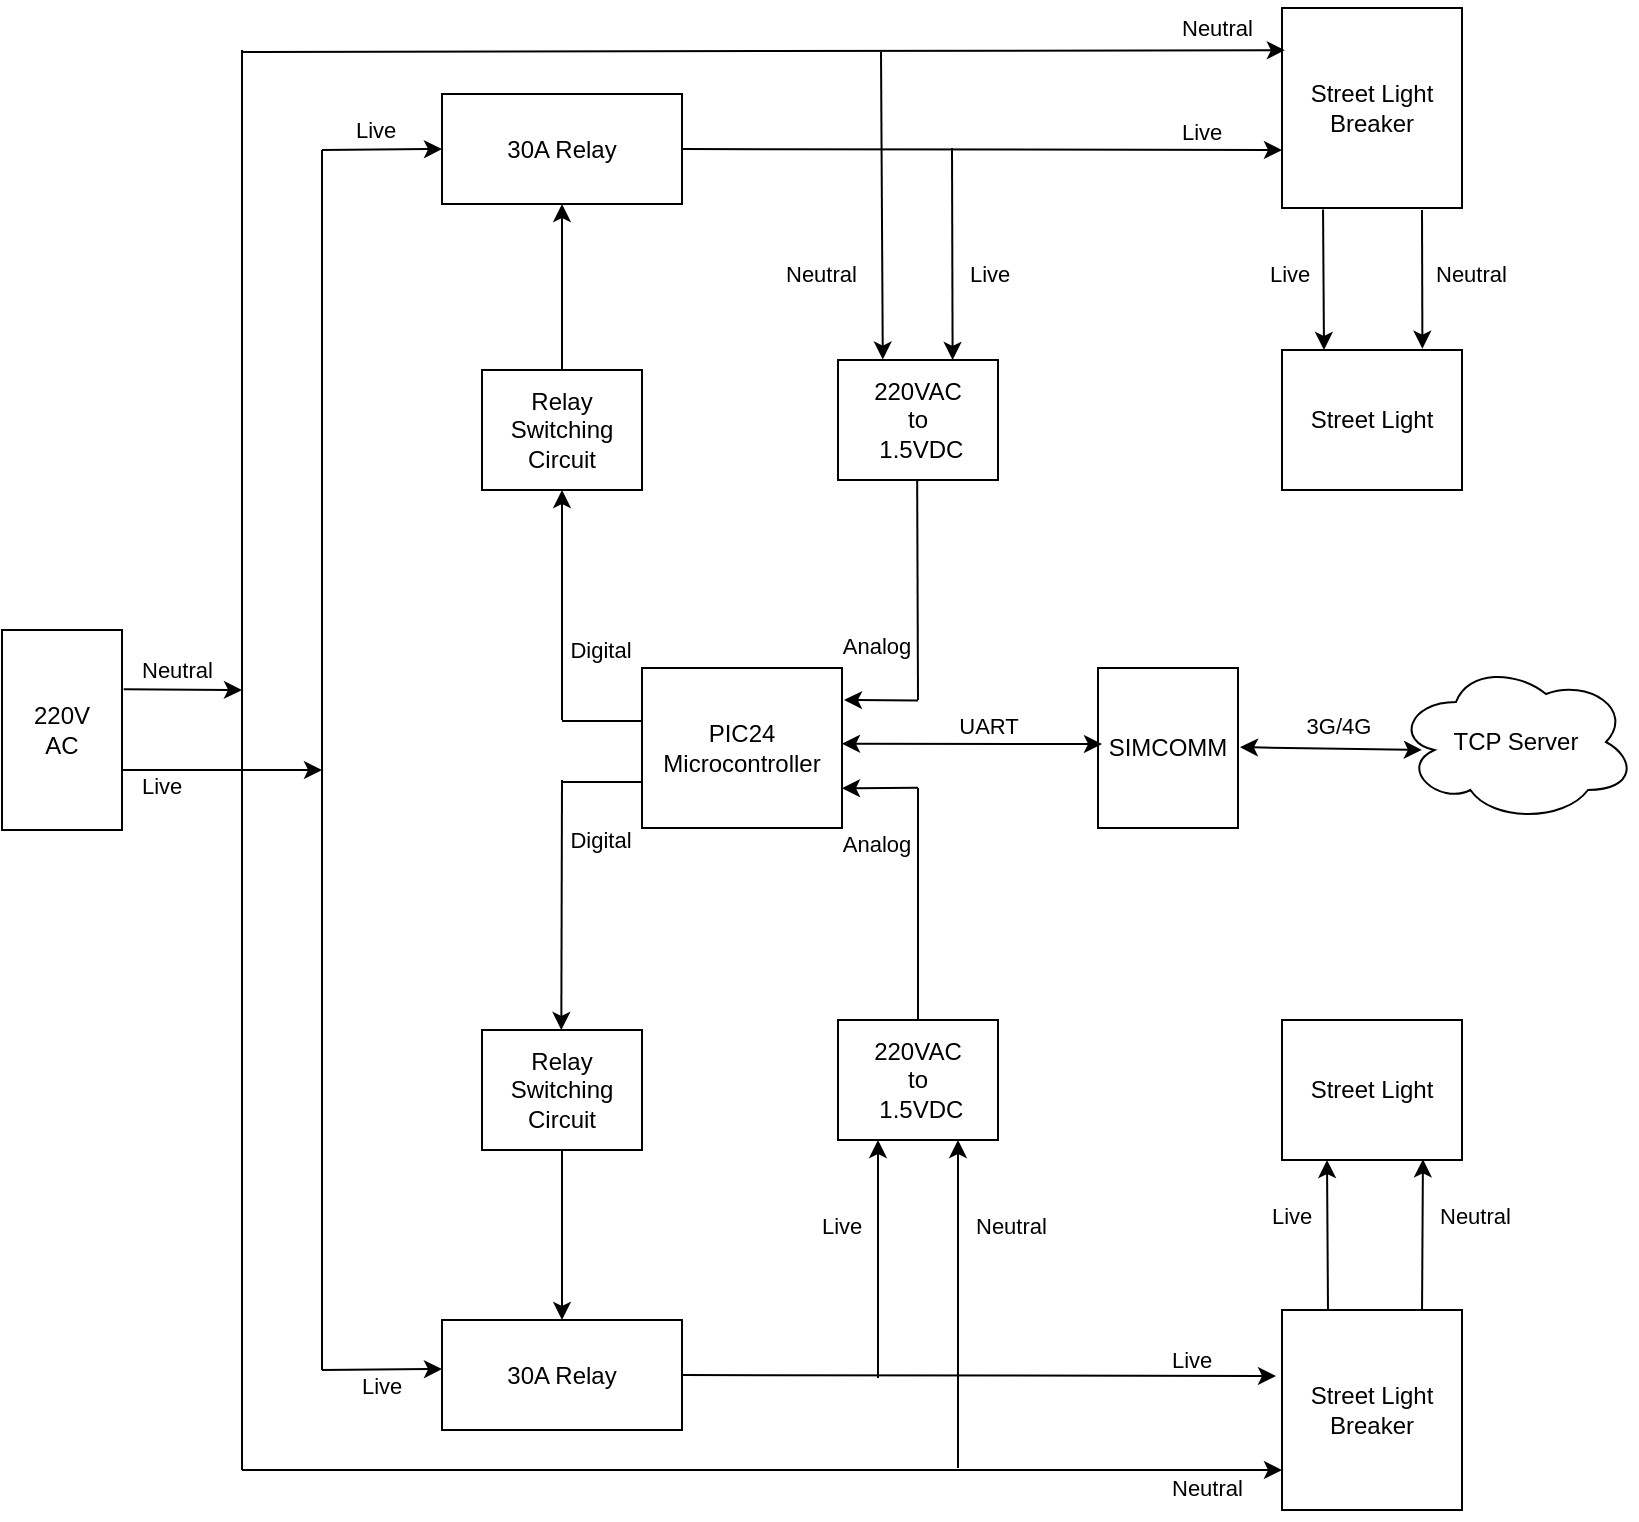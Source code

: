 <mxfile version="15.8.4" type="device"><diagram id="kgpKYQtTHZ0yAKxKKP6v" name="Page-1"><mxGraphModel dx="2355" dy="1455" grid="1" gridSize="10" guides="1" tooltips="1" connect="1" arrows="1" fold="1" page="1" pageScale="1" pageWidth="413" pageHeight="291" math="0" shadow="0"><root><mxCell id="0"/><mxCell id="1" parent="0"/><mxCell id="559wAzYaGTi_ToNOGn83-1" value="220V&lt;br&gt;AC" style="rounded=0;whiteSpace=wrap;html=1;" parent="1" vertex="1"><mxGeometry x="160" y="505" width="60" height="100" as="geometry"/></mxCell><mxCell id="559wAzYaGTi_ToNOGn83-2" value="30A Relay" style="rounded=0;whiteSpace=wrap;html=1;" parent="1" vertex="1"><mxGeometry x="380" y="237" width="120" height="55" as="geometry"/></mxCell><mxCell id="559wAzYaGTi_ToNOGn83-3" value="Street Light" style="rounded=0;whiteSpace=wrap;html=1;" parent="1" vertex="1"><mxGeometry x="800" y="365" width="90" height="70" as="geometry"/></mxCell><mxCell id="559wAzYaGTi_ToNOGn83-4" value="&lt;span&gt;Street Light Breaker&lt;/span&gt;" style="rounded=0;whiteSpace=wrap;html=1;" parent="1" vertex="1"><mxGeometry x="800" y="194" width="90" height="100" as="geometry"/></mxCell><mxCell id="559wAzYaGTi_ToNOGn83-6" value="Relay Switching Circuit" style="rounded=0;whiteSpace=wrap;html=1;" parent="1" vertex="1"><mxGeometry x="400" y="375" width="80" height="60" as="geometry"/></mxCell><mxCell id="559wAzYaGTi_ToNOGn83-8" value="" style="endArrow=classic;html=1;rounded=0;entryX=0;entryY=0.5;entryDx=0;entryDy=0;" parent="1" target="559wAzYaGTi_ToNOGn83-2" edge="1"><mxGeometry width="50" height="50" relative="1" as="geometry"><mxPoint x="320" y="265" as="sourcePoint"/><mxPoint x="380" y="285" as="targetPoint"/></mxGeometry></mxCell><mxCell id="559wAzYaGTi_ToNOGn83-9" value="" style="endArrow=classic;html=1;rounded=0;entryX=0.016;entryY=0.211;entryDx=0;entryDy=0;entryPerimeter=0;" parent="1" target="559wAzYaGTi_ToNOGn83-4" edge="1"><mxGeometry width="50" height="50" relative="1" as="geometry"><mxPoint x="280" y="216" as="sourcePoint"/><mxPoint x="796.04" y="216" as="targetPoint"/></mxGeometry></mxCell><mxCell id="559wAzYaGTi_ToNOGn83-10" value="" style="endArrow=classic;html=1;rounded=0;exitX=1;exitY=0.5;exitDx=0;exitDy=0;" parent="1" source="559wAzYaGTi_ToNOGn83-2" edge="1"><mxGeometry width="50" height="50" relative="1" as="geometry"><mxPoint x="545" y="281.25" as="sourcePoint"/><mxPoint x="800" y="265" as="targetPoint"/></mxGeometry></mxCell><mxCell id="559wAzYaGTi_ToNOGn83-12" value="" style="endArrow=classic;html=1;rounded=0;" parent="1" edge="1"><mxGeometry width="50" height="50" relative="1" as="geometry"><mxPoint x="635" y="264" as="sourcePoint"/><mxPoint x="635.31" y="370" as="targetPoint"/></mxGeometry></mxCell><mxCell id="559wAzYaGTi_ToNOGn83-13" value="" style="endArrow=classic;html=1;rounded=0;entryX=0.78;entryY=-0.009;entryDx=0;entryDy=0;entryPerimeter=0;" parent="1" target="559wAzYaGTi_ToNOGn83-3" edge="1"><mxGeometry width="50" height="50" relative="1" as="geometry"><mxPoint x="870" y="295" as="sourcePoint"/><mxPoint x="871" y="365" as="targetPoint"/></mxGeometry></mxCell><mxCell id="559wAzYaGTi_ToNOGn83-14" value="" style="endArrow=classic;html=1;rounded=0;exitX=0.228;exitY=1.007;exitDx=0;exitDy=0;exitPerimeter=0;" parent="1" source="559wAzYaGTi_ToNOGn83-4" edge="1"><mxGeometry width="50" height="50" relative="1" as="geometry"><mxPoint x="822.5" y="294" as="sourcePoint"/><mxPoint x="821" y="365" as="targetPoint"/></mxGeometry></mxCell><mxCell id="559wAzYaGTi_ToNOGn83-16" value="" style="endArrow=classic;html=1;rounded=0;entryX=0.5;entryY=1;entryDx=0;entryDy=0;" parent="1" target="559wAzYaGTi_ToNOGn83-2" edge="1"><mxGeometry width="50" height="50" relative="1" as="geometry"><mxPoint x="440" y="375" as="sourcePoint"/><mxPoint x="439.83" y="310" as="targetPoint"/></mxGeometry></mxCell><mxCell id="559wAzYaGTi_ToNOGn83-19" value="PIC24 &lt;br&gt;Microcontroller" style="rounded=0;whiteSpace=wrap;html=1;" parent="1" vertex="1"><mxGeometry x="480" y="524" width="100" height="80" as="geometry"/></mxCell><mxCell id="559wAzYaGTi_ToNOGn83-21" value="" style="endArrow=none;html=1;rounded=0;" parent="1" edge="1"><mxGeometry width="50" height="50" relative="1" as="geometry"><mxPoint x="440" y="550.5" as="sourcePoint"/><mxPoint x="480" y="550.5" as="targetPoint"/></mxGeometry></mxCell><mxCell id="559wAzYaGTi_ToNOGn83-22" value="" style="endArrow=classic;html=1;rounded=0;entryX=0.5;entryY=1;entryDx=0;entryDy=0;" parent="1" target="559wAzYaGTi_ToNOGn83-6" edge="1"><mxGeometry width="50" height="50" relative="1" as="geometry"><mxPoint x="440" y="550" as="sourcePoint"/><mxPoint x="439.58" y="485" as="targetPoint"/></mxGeometry></mxCell><mxCell id="559wAzYaGTi_ToNOGn83-23" value="" style="endArrow=classic;html=1;rounded=0;" parent="1" edge="1"><mxGeometry width="50" height="50" relative="1" as="geometry"><mxPoint x="618" y="540.24" as="sourcePoint"/><mxPoint x="581" y="540" as="targetPoint"/></mxGeometry></mxCell><mxCell id="559wAzYaGTi_ToNOGn83-26" value="30A Relay" style="rounded=0;whiteSpace=wrap;html=1;" parent="1" vertex="1"><mxGeometry x="380" y="850" width="120" height="55" as="geometry"/></mxCell><mxCell id="559wAzYaGTi_ToNOGn83-27" value="Street Light" style="rounded=0;whiteSpace=wrap;html=1;" parent="1" vertex="1"><mxGeometry x="800" y="700" width="90" height="70" as="geometry"/></mxCell><mxCell id="559wAzYaGTi_ToNOGn83-28" value="&lt;span&gt;Street Light Breaker&lt;/span&gt;" style="rounded=0;whiteSpace=wrap;html=1;" parent="1" vertex="1"><mxGeometry x="800" y="845" width="90" height="100" as="geometry"/></mxCell><mxCell id="559wAzYaGTi_ToNOGn83-29" value="220VAC &lt;br&gt;to&lt;br&gt;&amp;nbsp;1.5VDC" style="rounded=0;whiteSpace=wrap;html=1;" parent="1" vertex="1"><mxGeometry x="578" y="700" width="80" height="60" as="geometry"/></mxCell><mxCell id="559wAzYaGTi_ToNOGn83-30" value="Relay Switching Circuit" style="rounded=0;whiteSpace=wrap;html=1;" parent="1" vertex="1"><mxGeometry x="400" y="705" width="80" height="60" as="geometry"/></mxCell><mxCell id="559wAzYaGTi_ToNOGn83-31" value="" style="endArrow=classic;html=1;rounded=0;entryX=0;entryY=0.25;entryDx=0;entryDy=0;" parent="1" edge="1"><mxGeometry width="50" height="50" relative="1" as="geometry"><mxPoint x="320" y="875" as="sourcePoint"/><mxPoint x="380" y="874.5" as="targetPoint"/></mxGeometry></mxCell><mxCell id="559wAzYaGTi_ToNOGn83-32" value="" style="endArrow=classic;html=1;rounded=0;entryX=0;entryY=0.75;entryDx=0;entryDy=0;" parent="1" edge="1"><mxGeometry width="50" height="50" relative="1" as="geometry"><mxPoint x="280" y="925" as="sourcePoint"/><mxPoint x="800.0" y="925" as="targetPoint"/></mxGeometry></mxCell><mxCell id="559wAzYaGTi_ToNOGn83-33" value="" style="endArrow=classic;html=1;rounded=0;exitX=1;exitY=0.5;exitDx=0;exitDy=0;" parent="1" source="559wAzYaGTi_ToNOGn83-26" edge="1"><mxGeometry width="50" height="50" relative="1" as="geometry"><mxPoint x="545" y="868.75" as="sourcePoint"/><mxPoint x="797" y="878" as="targetPoint"/></mxGeometry></mxCell><mxCell id="559wAzYaGTi_ToNOGn83-35" value="" style="endArrow=classic;html=1;rounded=0;entryX=0.75;entryY=1;entryDx=0;entryDy=0;" parent="1" target="559wAzYaGTi_ToNOGn83-29" edge="1"><mxGeometry width="50" height="50" relative="1" as="geometry"><mxPoint x="638" y="924" as="sourcePoint"/><mxPoint x="638" y="784" as="targetPoint"/></mxGeometry></mxCell><mxCell id="559wAzYaGTi_ToNOGn83-36" value="" style="endArrow=classic;html=1;rounded=0;entryX=0.25;entryY=1;entryDx=0;entryDy=0;" parent="1" target="559wAzYaGTi_ToNOGn83-29" edge="1"><mxGeometry width="50" height="50" relative="1" as="geometry"><mxPoint x="598" y="879" as="sourcePoint"/><mxPoint x="620" y="769" as="targetPoint"/></mxGeometry></mxCell><mxCell id="559wAzYaGTi_ToNOGn83-37" value="" style="endArrow=classic;html=1;rounded=0;exitX=0.778;exitY=0;exitDx=0;exitDy=0;exitPerimeter=0;entryX=0.783;entryY=0.995;entryDx=0;entryDy=0;entryPerimeter=0;" parent="1" source="559wAzYaGTi_ToNOGn83-28" target="559wAzYaGTi_ToNOGn83-27" edge="1"><mxGeometry width="50" height="50" relative="1" as="geometry"><mxPoint x="870" y="835" as="sourcePoint"/><mxPoint x="870" y="775" as="targetPoint"/></mxGeometry></mxCell><mxCell id="559wAzYaGTi_ToNOGn83-38" value="" style="endArrow=classic;html=1;rounded=0;entryX=0.25;entryY=1;entryDx=0;entryDy=0;" parent="1" target="559wAzYaGTi_ToNOGn83-27" edge="1"><mxGeometry width="50" height="50" relative="1" as="geometry"><mxPoint x="823" y="845" as="sourcePoint"/><mxPoint x="821" y="995" as="targetPoint"/></mxGeometry></mxCell><mxCell id="559wAzYaGTi_ToNOGn83-39" value="" style="endArrow=classic;html=1;rounded=0;" parent="1" edge="1"><mxGeometry width="50" height="50" relative="1" as="geometry"><mxPoint x="440" y="580" as="sourcePoint"/><mxPoint x="439.66" y="705" as="targetPoint"/></mxGeometry></mxCell><mxCell id="559wAzYaGTi_ToNOGn83-40" value="" style="endArrow=classic;html=1;rounded=0;entryX=0.5;entryY=0;entryDx=0;entryDy=0;exitX=0.5;exitY=1;exitDx=0;exitDy=0;" parent="1" source="559wAzYaGTi_ToNOGn83-30" target="559wAzYaGTi_ToNOGn83-26" edge="1"><mxGeometry width="50" height="50" relative="1" as="geometry"><mxPoint x="500" y="765" as="sourcePoint"/><mxPoint x="439.58" y="1115" as="targetPoint"/></mxGeometry></mxCell><mxCell id="559wAzYaGTi_ToNOGn83-41" value="&lt;br&gt;" style="endArrow=none;html=1;rounded=0;entryX=0.5;entryY=0;entryDx=0;entryDy=0;" parent="1" target="559wAzYaGTi_ToNOGn83-29" edge="1"><mxGeometry x="-0.011" y="11" width="50" height="50" relative="1" as="geometry"><mxPoint x="618" y="584" as="sourcePoint"/><mxPoint x="618" y="692" as="targetPoint"/><Array as="points"/><mxPoint as="offset"/></mxGeometry></mxCell><mxCell id="BVch_0SocXbqPr_RMt3W-5" value="Analog" style="edgeLabel;html=1;align=center;verticalAlign=middle;resizable=0;points=[];" parent="559wAzYaGTi_ToNOGn83-41" vertex="1" connectable="0"><mxGeometry x="-0.4" relative="1" as="geometry"><mxPoint x="-21" y="-7" as="offset"/></mxGeometry></mxCell><mxCell id="559wAzYaGTi_ToNOGn83-42" value="" style="endArrow=none;html=1;rounded=0;" parent="1" edge="1"><mxGeometry width="50" height="50" relative="1" as="geometry"><mxPoint x="440" y="581" as="sourcePoint"/><mxPoint x="480" y="581" as="targetPoint"/></mxGeometry></mxCell><mxCell id="559wAzYaGTi_ToNOGn83-43" value="" style="endArrow=classic;html=1;rounded=0;entryX=1;entryY=0.767;entryDx=0;entryDy=0;entryPerimeter=0;" parent="1" edge="1"><mxGeometry width="50" height="50" relative="1" as="geometry"><mxPoint x="618" y="583.86" as="sourcePoint"/><mxPoint x="580" y="584.14" as="targetPoint"/></mxGeometry></mxCell><mxCell id="559wAzYaGTi_ToNOGn83-44" value="" style="endArrow=none;html=1;rounded=0;" parent="1" edge="1"><mxGeometry width="50" height="50" relative="1" as="geometry"><mxPoint x="280.0" y="285" as="sourcePoint"/><mxPoint x="280" y="925" as="targetPoint"/><Array as="points"><mxPoint x="280" y="215"/></Array></mxGeometry></mxCell><mxCell id="559wAzYaGTi_ToNOGn83-45" value="" style="endArrow=none;html=1;rounded=0;" parent="1" edge="1"><mxGeometry width="50" height="50" relative="1" as="geometry"><mxPoint x="320" y="325.0" as="sourcePoint"/><mxPoint x="320" y="875" as="targetPoint"/><Array as="points"><mxPoint x="320" y="265"/></Array></mxGeometry></mxCell><mxCell id="BVch_0SocXbqPr_RMt3W-3" value="" style="endArrow=classic;html=1;rounded=0;exitX=1.014;exitY=0.296;exitDx=0;exitDy=0;exitPerimeter=0;" parent="1" source="559wAzYaGTi_ToNOGn83-1" edge="1"><mxGeometry width="50" height="50" relative="1" as="geometry"><mxPoint x="230" y="535" as="sourcePoint"/><mxPoint x="280" y="535" as="targetPoint"/></mxGeometry></mxCell><mxCell id="BVch_0SocXbqPr_RMt3W-4" value="" style="endArrow=classic;html=1;rounded=0;exitX=1.014;exitY=0.296;exitDx=0;exitDy=0;exitPerimeter=0;" parent="1" edge="1"><mxGeometry width="50" height="50" relative="1" as="geometry"><mxPoint x="220.0" y="575" as="sourcePoint"/><mxPoint x="320" y="575" as="targetPoint"/></mxGeometry></mxCell><mxCell id="BVch_0SocXbqPr_RMt3W-6" value="Analog" style="edgeLabel;html=1;align=center;verticalAlign=middle;resizable=0;points=[];" parent="1" vertex="1" connectable="0"><mxGeometry x="611.002" y="575.0" as="geometry"><mxPoint x="-14" y="-62" as="offset"/></mxGeometry></mxCell><mxCell id="BVch_0SocXbqPr_RMt3W-7" value="Digital" style="edgeLabel;html=1;align=center;verticalAlign=middle;resizable=0;points=[];" parent="1" vertex="1" connectable="0"><mxGeometry x="457.002" y="520.0" as="geometry"><mxPoint x="2" y="-5" as="offset"/></mxGeometry></mxCell><mxCell id="BVch_0SocXbqPr_RMt3W-9" value="&lt;span style=&quot;color: rgb(0 , 0 , 0) ; font-family: &amp;#34;helvetica&amp;#34; ; font-size: 11px ; font-style: normal ; font-weight: 400 ; letter-spacing: normal ; text-align: center ; text-indent: 0px ; text-transform: none ; word-spacing: 0px ; background-color: rgb(255 , 255 , 255) ; display: inline ; float: none&quot;&gt;Neutral&lt;/span&gt;" style="text;whiteSpace=wrap;html=1;" parent="1" vertex="1"><mxGeometry x="875" y="313" width="50" height="30" as="geometry"/></mxCell><mxCell id="BVch_0SocXbqPr_RMt3W-10" value="&lt;span style=&quot;color: rgb(0 , 0 , 0) ; font-family: &amp;#34;helvetica&amp;#34; ; font-size: 11px ; font-style: normal ; font-weight: 400 ; letter-spacing: normal ; text-align: center ; text-indent: 0px ; text-transform: none ; word-spacing: 0px ; background-color: rgb(255 , 255 , 255) ; display: inline ; float: none&quot;&gt;Neutral&lt;/span&gt;" style="text;whiteSpace=wrap;html=1;" parent="1" vertex="1"><mxGeometry x="748" y="190" width="50" height="30" as="geometry"/></mxCell><mxCell id="BVch_0SocXbqPr_RMt3W-11" value="&lt;span style=&quot;color: rgb(0 , 0 , 0) ; font-family: &amp;#34;helvetica&amp;#34; ; font-size: 11px ; font-style: normal ; font-weight: 400 ; letter-spacing: normal ; text-align: center ; text-indent: 0px ; text-transform: none ; word-spacing: 0px ; background-color: rgb(255 , 255 , 255) ; display: inline ; float: none&quot;&gt;Neutral&lt;/span&gt;" style="text;whiteSpace=wrap;html=1;" parent="1" vertex="1"><mxGeometry x="743" y="920" width="50" height="30" as="geometry"/></mxCell><mxCell id="BVch_0SocXbqPr_RMt3W-12" value="&lt;span style=&quot;color: rgb(0 , 0 , 0) ; font-family: &amp;#34;helvetica&amp;#34; ; font-size: 11px ; font-style: normal ; font-weight: 400 ; letter-spacing: normal ; text-align: center ; text-indent: 0px ; text-transform: none ; word-spacing: 0px ; background-color: rgb(255 , 255 , 255) ; display: inline ; float: none&quot;&gt;Neutral&lt;/span&gt;" style="text;whiteSpace=wrap;html=1;" parent="1" vertex="1"><mxGeometry x="877" y="784" width="50" height="30" as="geometry"/></mxCell><mxCell id="BVch_0SocXbqPr_RMt3W-13" value="&lt;span style=&quot;color: rgb(0 , 0 , 0) ; font-family: &amp;#34;helvetica&amp;#34; ; font-size: 11px ; font-style: normal ; font-weight: 400 ; letter-spacing: normal ; text-align: center ; text-indent: 0px ; text-transform: none ; word-spacing: 0px ; background-color: rgb(255 , 255 , 255) ; display: inline ; float: none&quot;&gt;Neutral&lt;/span&gt;" style="text;whiteSpace=wrap;html=1;" parent="1" vertex="1"><mxGeometry x="228" y="511" width="50" height="30" as="geometry"/></mxCell><mxCell id="BVch_0SocXbqPr_RMt3W-14" value="&lt;span style=&quot;color: rgb(0 , 0 , 0) ; font-family: &amp;#34;helvetica&amp;#34; ; font-size: 11px ; font-style: normal ; font-weight: 400 ; letter-spacing: normal ; text-align: center ; text-indent: 0px ; text-transform: none ; word-spacing: 0px ; background-color: rgb(255 , 255 , 255) ; display: inline ; float: none&quot;&gt;Neutral&lt;/span&gt;" style="text;whiteSpace=wrap;html=1;" parent="1" vertex="1"><mxGeometry x="645" y="789" width="50" height="30" as="geometry"/></mxCell><mxCell id="BVch_0SocXbqPr_RMt3W-15" value="&lt;span style=&quot;color: rgb(0 , 0 , 0) ; font-family: &amp;#34;helvetica&amp;#34; ; font-size: 11px ; font-style: normal ; font-weight: 400 ; letter-spacing: normal ; text-align: center ; text-indent: 0px ; text-transform: none ; word-spacing: 0px ; background-color: rgb(255 , 255 , 255) ; display: inline ; float: none&quot;&gt;Neutral&lt;/span&gt;" style="text;whiteSpace=wrap;html=1;" parent="1" vertex="1"><mxGeometry x="550" y="313" width="50" height="30" as="geometry"/></mxCell><mxCell id="BVch_0SocXbqPr_RMt3W-16" value="&lt;span style=&quot;color: rgb(0 , 0 , 0) ; font-family: &amp;#34;helvetica&amp;#34; ; font-size: 11px ; font-style: normal ; font-weight: 400 ; letter-spacing: normal ; text-align: center ; text-indent: 0px ; text-transform: none ; word-spacing: 0px ; background-color: rgb(255 , 255 , 255) ; display: inline ; float: none&quot;&gt;Live&lt;br&gt;&lt;/span&gt;" style="text;whiteSpace=wrap;html=1;" parent="1" vertex="1"><mxGeometry x="792" y="313" width="50" height="30" as="geometry"/></mxCell><mxCell id="BVch_0SocXbqPr_RMt3W-18" value="&lt;span style=&quot;color: rgb(0 , 0 , 0) ; font-family: &amp;#34;helvetica&amp;#34; ; font-size: 11px ; font-style: normal ; font-weight: 400 ; letter-spacing: normal ; text-align: center ; text-indent: 0px ; text-transform: none ; word-spacing: 0px ; background-color: rgb(255 , 255 , 255) ; display: inline ; float: none&quot;&gt;Live&lt;br&gt;&lt;/span&gt;" style="text;whiteSpace=wrap;html=1;" parent="1" vertex="1"><mxGeometry x="748" y="242" width="50" height="30" as="geometry"/></mxCell><mxCell id="BVch_0SocXbqPr_RMt3W-20" value="&lt;span style=&quot;color: rgb(0 , 0 , 0) ; font-family: &amp;#34;helvetica&amp;#34; ; font-size: 11px ; font-style: normal ; font-weight: 400 ; letter-spacing: normal ; text-align: center ; text-indent: 0px ; text-transform: none ; word-spacing: 0px ; background-color: rgb(255 , 255 , 255) ; display: inline ; float: none&quot;&gt;Live&lt;br&gt;&lt;/span&gt;" style="text;whiteSpace=wrap;html=1;" parent="1" vertex="1"><mxGeometry x="642" y="313" width="50" height="30" as="geometry"/></mxCell><mxCell id="BVch_0SocXbqPr_RMt3W-21" value="&lt;span style=&quot;color: rgb(0 , 0 , 0) ; font-family: &amp;#34;helvetica&amp;#34; ; font-size: 11px ; font-style: normal ; font-weight: 400 ; letter-spacing: normal ; text-align: center ; text-indent: 0px ; text-transform: none ; word-spacing: 0px ; background-color: rgb(255 , 255 , 255) ; display: inline ; float: none&quot;&gt;Live&lt;br&gt;&lt;/span&gt;" style="text;whiteSpace=wrap;html=1;" parent="1" vertex="1"><mxGeometry x="228" y="569" width="50" height="30" as="geometry"/></mxCell><mxCell id="BVch_0SocXbqPr_RMt3W-22" value="&lt;span style=&quot;color: rgb(0 , 0 , 0) ; font-family: &amp;#34;helvetica&amp;#34; ; font-size: 11px ; font-style: normal ; font-weight: 400 ; letter-spacing: normal ; text-align: center ; text-indent: 0px ; text-transform: none ; word-spacing: 0px ; background-color: rgb(255 , 255 , 255) ; display: inline ; float: none&quot;&gt;Live&lt;br&gt;&lt;/span&gt;" style="text;whiteSpace=wrap;html=1;" parent="1" vertex="1"><mxGeometry x="793" y="784" width="50" height="30" as="geometry"/></mxCell><mxCell id="BVch_0SocXbqPr_RMt3W-23" value="&lt;span style=&quot;color: rgb(0 , 0 , 0) ; font-family: &amp;#34;helvetica&amp;#34; ; font-size: 11px ; font-style: normal ; font-weight: 400 ; letter-spacing: normal ; text-align: center ; text-indent: 0px ; text-transform: none ; word-spacing: 0px ; background-color: rgb(255 , 255 , 255) ; display: inline ; float: none&quot;&gt;Live&lt;br&gt;&lt;/span&gt;" style="text;whiteSpace=wrap;html=1;" parent="1" vertex="1"><mxGeometry x="568" y="789" width="50" height="30" as="geometry"/></mxCell><mxCell id="BVch_0SocXbqPr_RMt3W-26" value="&lt;span style=&quot;color: rgb(0 , 0 , 0) ; font-family: &amp;#34;helvetica&amp;#34; ; font-size: 11px ; font-style: normal ; font-weight: 400 ; letter-spacing: normal ; text-align: center ; text-indent: 0px ; text-transform: none ; word-spacing: 0px ; background-color: rgb(255 , 255 , 255) ; display: inline ; float: none&quot;&gt;Live&lt;br&gt;&lt;/span&gt;" style="text;whiteSpace=wrap;html=1;" parent="1" vertex="1"><mxGeometry x="743" y="856" width="50" height="30" as="geometry"/></mxCell><mxCell id="BVch_0SocXbqPr_RMt3W-27" value="SIMCOMM" style="rounded=0;whiteSpace=wrap;html=1;" parent="1" vertex="1"><mxGeometry x="708" y="524" width="70" height="80" as="geometry"/></mxCell><mxCell id="BVch_0SocXbqPr_RMt3W-29" value="" style="endArrow=classic;startArrow=classic;html=1;rounded=0;" parent="1" edge="1"><mxGeometry width="50" height="50" relative="1" as="geometry"><mxPoint x="580" y="561.86" as="sourcePoint"/><mxPoint x="710" y="562" as="targetPoint"/></mxGeometry></mxCell><mxCell id="BVch_0SocXbqPr_RMt3W-30" value="UART" style="edgeLabel;html=1;align=center;verticalAlign=middle;resizable=0;points=[];" parent="1" vertex="1" connectable="0"><mxGeometry x="667.002" y="615.0" as="geometry"><mxPoint x="-14" y="-62" as="offset"/></mxGeometry></mxCell><mxCell id="BVch_0SocXbqPr_RMt3W-31" value="220VAC &lt;br&gt;to&lt;br&gt;&amp;nbsp;1.5VDC" style="rounded=0;whiteSpace=wrap;html=1;" parent="1" vertex="1"><mxGeometry x="578" y="370" width="80" height="60" as="geometry"/></mxCell><mxCell id="BVch_0SocXbqPr_RMt3W-33" value="" style="endArrow=classic;html=1;rounded=0;entryX=0.28;entryY=-0.004;entryDx=0;entryDy=0;entryPerimeter=0;" parent="1" target="BVch_0SocXbqPr_RMt3W-31" edge="1"><mxGeometry width="50" height="50" relative="1" as="geometry"><mxPoint x="599.5" y="216" as="sourcePoint"/><mxPoint x="600" y="365" as="targetPoint"/></mxGeometry></mxCell><mxCell id="BVch_0SocXbqPr_RMt3W-36" value="" style="endArrow=none;html=1;rounded=0;" parent="1" edge="1"><mxGeometry width="50" height="50" relative="1" as="geometry"><mxPoint x="617.58" y="430.0" as="sourcePoint"/><mxPoint x="618" y="540" as="targetPoint"/></mxGeometry></mxCell><mxCell id="BVch_0SocXbqPr_RMt3W-40" value="TCP Server" style="ellipse;shape=cloud;whiteSpace=wrap;html=1;" parent="1" vertex="1"><mxGeometry x="857" y="521" width="120" height="80" as="geometry"/></mxCell><mxCell id="BVch_0SocXbqPr_RMt3W-41" value="" style="endArrow=classic;startArrow=classic;html=1;rounded=0;entryX=0.108;entryY=0.55;entryDx=0;entryDy=0;entryPerimeter=0;" parent="1" target="BVch_0SocXbqPr_RMt3W-40" edge="1"><mxGeometry width="50" height="50" relative="1" as="geometry"><mxPoint x="779" y="563.58" as="sourcePoint"/><mxPoint x="842" y="564" as="targetPoint"/></mxGeometry></mxCell><mxCell id="BVch_0SocXbqPr_RMt3W-42" value="3G/4G" style="edgeLabel;html=1;align=center;verticalAlign=middle;resizable=0;points=[];" parent="1" vertex="1" connectable="0"><mxGeometry x="842.002" y="615.0" as="geometry"><mxPoint x="-14" y="-62" as="offset"/></mxGeometry></mxCell><mxCell id="BVch_0SocXbqPr_RMt3W-43" value="&lt;span style=&quot;color: rgb(0 , 0 , 0) ; font-family: &amp;#34;helvetica&amp;#34; ; font-size: 11px ; font-style: normal ; font-weight: 400 ; letter-spacing: normal ; text-align: center ; text-indent: 0px ; text-transform: none ; word-spacing: 0px ; background-color: rgb(255 , 255 , 255) ; display: inline ; float: none&quot;&gt;Live&lt;br&gt;&lt;/span&gt;" style="text;whiteSpace=wrap;html=1;" parent="1" vertex="1"><mxGeometry x="335" y="241" width="50" height="30" as="geometry"/></mxCell><mxCell id="BVch_0SocXbqPr_RMt3W-45" value="&lt;span style=&quot;color: rgb(0 , 0 , 0) ; font-family: &amp;#34;helvetica&amp;#34; ; font-size: 11px ; font-style: normal ; font-weight: 400 ; letter-spacing: normal ; text-align: center ; text-indent: 0px ; text-transform: none ; word-spacing: 0px ; background-color: rgb(255 , 255 , 255) ; display: inline ; float: none&quot;&gt;Live&lt;br&gt;&lt;/span&gt;" style="text;whiteSpace=wrap;html=1;" parent="1" vertex="1"><mxGeometry x="338" y="869" width="50" height="30" as="geometry"/></mxCell><mxCell id="BVch_0SocXbqPr_RMt3W-47" value="Digital" style="edgeLabel;html=1;align=center;verticalAlign=middle;resizable=0;points=[];" parent="1" vertex="1" connectable="0"><mxGeometry x="457.002" y="615.0" as="geometry"><mxPoint x="2" y="-5" as="offset"/></mxGeometry></mxCell></root></mxGraphModel></diagram></mxfile>